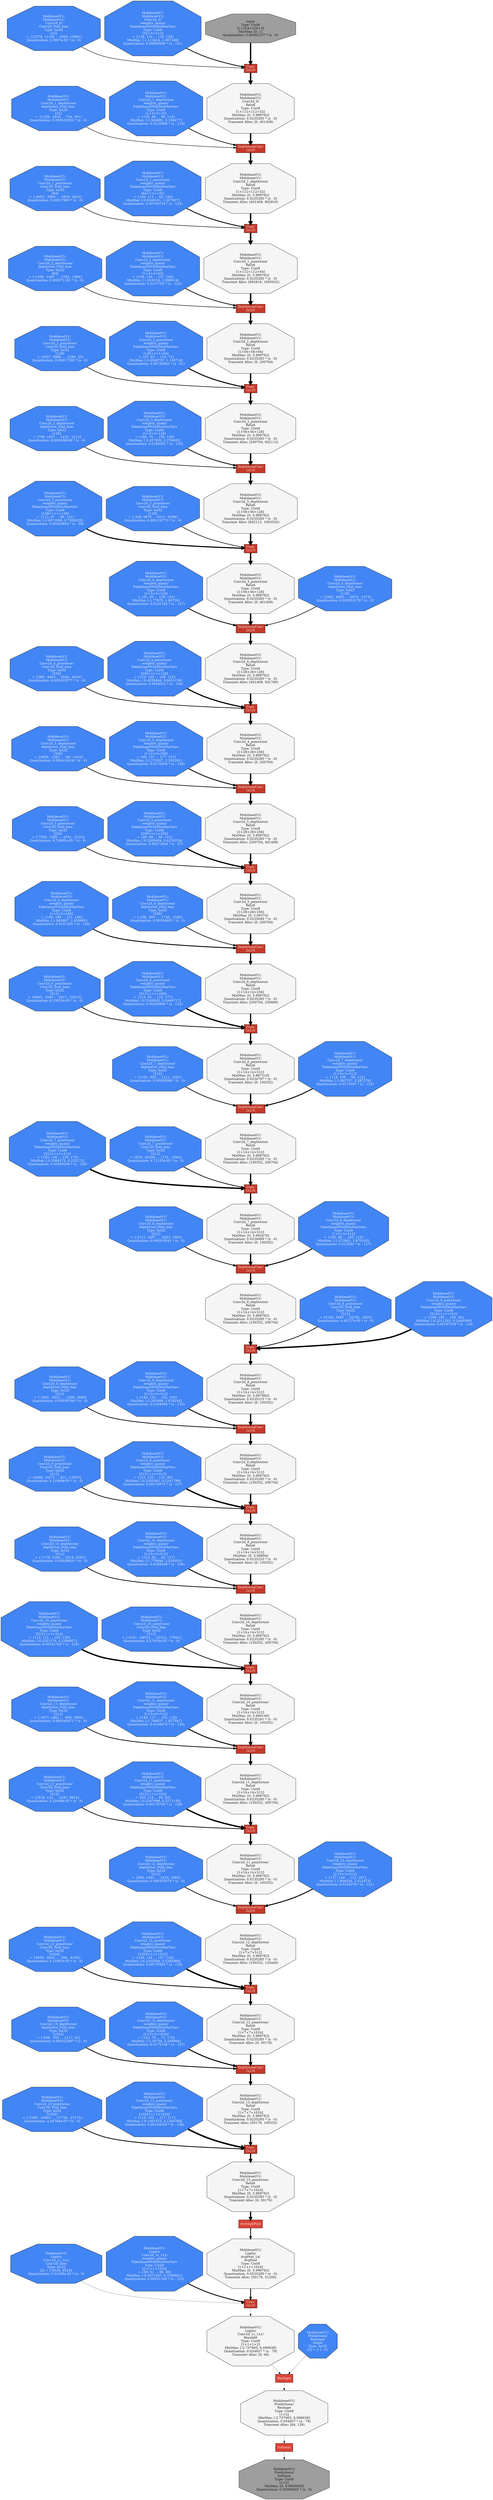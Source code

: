 digraph Computegraph {
	 nslimit=125;
	 "MobilenetV1/Logits/Conv2d_1c_1x1/Conv2D_bias" [label="MobilenetV1/\nLogits/\nConv2d_1c_1x1/\nConv2D_bias\nType: Int32\n[2] = {-8524, 8524}\nQuantization: 5.91008e-05 * (x - 0)", shape=octagon, style=filled, fillcolor="#4285F4", fontcolor = "#FFFFFFDD"];
	 "MobilenetV1/Logits/Conv2d_1c_1x1/weights_quant/FakeQuantWithMinMaxVars" [label="MobilenetV1/\nLogits/\nConv2d_1c_1x1/\nweights_quant/\nFakeQuantWithMinMaxVars\nType: Uint8\n[2×1×1×1024]\n = {88, 61 … 98, 98}\nMinMax: [-0.3071247, 0.3308941]\nQuantization: 0.00251188 * (x - 123)", shape=octagon, style=filled, fillcolor="#4285F4", fontcolor = "#FFFFFFDD"];
	 "MobilenetV1/MobilenetV1/Conv2d_13_pointwise/Conv2D_Fold_bias" [label="MobilenetV1/\nMobilenetV1/\nConv2d_13_pointwise/\nConv2D_Fold_bias\nType: Int32\n[1024]\n = {-1595, -19405 … -17729, -27174}\nQuantization: 2.44764e-05 * (x - 0)", shape=octagon, style=filled, fillcolor="#4285F4", fontcolor = "#FFFFFFDD"];
	 "MobilenetV1/MobilenetV1/Conv2d_13_pointwise/weights_quant/FakeQuantWithMinMaxVars" [label="MobilenetV1/\nMobilenetV1/\nConv2d_13_pointwise/\nweights_quant/\nFakeQuantWithMinMaxVars\nType: Uint8\n[1024×1×1×1024]\n = {116, 102 … 117, 117}\nMinMax: [-0.1301573, 0.1340764]\nQuantization: 0.00104029 * (x - 126)", shape=octagon, style=filled, fillcolor="#4285F4", fontcolor = "#FFFFFFDD"];
	 "MobilenetV1/MobilenetV1/Conv2d_13_depthwise/depthwise_Fold_bias" [label="MobilenetV1/\nMobilenetV1/\nConv2d_13_depthwise/\ndepthwise_Fold_bias\nType: Int32\n[1024]\n = {-656, -709 … 2117, 62}\nQuantization: 0.000412067 * (x - 0)", shape=octagon, style=filled, fillcolor="#4285F4", fontcolor = "#FFFFFFDD"];
	 "MobilenetV1/MobilenetV1/Conv2d_13_depthwise/weights_quant/FakeQuantWithMinMaxVars" [label="MobilenetV1/\nMobilenetV1/\nConv2d_13_depthwise/\nweights_quant/\nFakeQuantWithMinMaxVars\nType: Uint8\n[1×3×3×1024]\n = {123, 79 … 72, 170}\nMinMax: [-2.20758, 2.240864]\nQuantization: 0.0175136 * (x - 127)", shape=octagon, style=filled, fillcolor="#4285F4", fontcolor = "#FFFFFFDD"];
	 "MobilenetV1/MobilenetV1/Conv2d_12_pointwise/Conv2D_Fold_bias" [label="MobilenetV1/\nMobilenetV1/\nConv2d_12_pointwise/\nConv2D_Fold_bias\nType: Int32\n[1024]\n = {4655, -4545 … -304, -9192}\nQuantization: 4.15497e-05 * (x - 0)", shape=octagon, style=filled, fillcolor="#4285F4", fontcolor = "#FFFFFFDD"];
	 "MobilenetV1/MobilenetV1/Conv2d_12_pointwise/weights_quant/FakeQuantWithMinMaxVars" [label="MobilenetV1/\nMobilenetV1/\nConv2d_12_pointwise/\nweights_quant/\nFakeQuantWithMinMaxVars\nType: Uint8\n[1024×1×1×512]\n = {146, 134 … 157, 124}\nMinMax: [-0.2202594, 0.2282869]\nQuantization: 0.00176593 * (x - 126)", shape=octagon, style=filled, fillcolor="#4285F4", fontcolor = "#FFFFFFDD"];
	 "MobilenetV1/MobilenetV1/Conv2d_12_depthwise/depthwise_Fold_bias" [label="MobilenetV1/\nMobilenetV1/\nConv2d_12_depthwise/\ndepthwise_Fold_bias\nType: Int32\n[512]\n = {840, 1462 … -1016, 1663}\nQuantization: 0.000353576 * (x - 0)", shape=octagon, style=filled, fillcolor="#4285F4", fontcolor = "#FFFFFFDD"];
	 "MobilenetV1/MobilenetV1/Conv2d_11_pointwise/Conv2D_Fold_bias" [label="MobilenetV1/\nMobilenetV1/\nConv2d_11_pointwise/\nConv2D_Fold_bias\nType: Int32\n[512]\n = {5518, 124 … -2447, 8812}\nQuantization: 4.20468e-05 * (x - 0)", shape=octagon, style=filled, fillcolor="#4285F4", fontcolor = "#FFFFFFDD"];
	 "MobilenetV1/MobilenetV1/Conv2d_11_pointwise/weights_quant/FakeQuantWithMinMaxVars" [label="MobilenetV1/\nMobilenetV1/\nConv2d_11_pointwise/\nweights_quant/\nFakeQuantWithMinMaxVars\nType: Uint8\n[512×1×1×512]\n = {83, 118 … 85, 93}\nMinMax: [-0.2267996, 0.2271135]\nQuantization: 0.00178706 * (x - 128)", shape=octagon, style=filled, fillcolor="#4285F4", fontcolor = "#FFFFFFDD"];
	 "MobilenetV1/MobilenetV1/Conv2d_11_depthwise/depthwise_Fold_bias" [label="MobilenetV1/\nMobilenetV1/\nConv2d_11_depthwise/\ndepthwise_Fold_bias\nType: Int32\n[512]\n = {-1677, 1482 … -908, 1999}\nQuantization: 0.000345071 * (x - 0)", shape=octagon, style=filled, fillcolor="#4285F4", fontcolor = "#FFFFFFDD"];
	 "MobilenetV1/MobilenetV1/Conv2d_11_depthwise/weights_quant/FakeQuantWithMinMaxVars" [label="MobilenetV1/\nMobilenetV1/\nConv2d_11_depthwise/\nweights_quant/\nFakeQuantWithMinMaxVars\nType: Uint8\n[1×3×3×512]\n = {149, 117 … 155, 118}\nMinMax: [-1.798027, 1.927547]\nQuantization: 0.0146676 * (x - 124)", shape=octagon, style=filled, fillcolor="#4285F4", fontcolor = "#FFFFFFDD"];
	 "MobilenetV1/MobilenetV1/Conv2d_10_pointwise/weights_quant/FakeQuantWithMinMaxVars" [label="MobilenetV1/\nMobilenetV1/\nConv2d_10_pointwise/\nweights_quant/\nFakeQuantWithMinMaxVars\nType: Uint8\n[512×1×1×512]\n = {114, 121 … 105, 139}\nMinMax: [-0.2251376, 0.2364957]\nQuantization: 0.00181745 * (x - 125)", shape=octagon, style=filled, fillcolor="#4285F4", fontcolor = "#FFFFFFDD"];
	 "MobilenetV1/MobilenetV1/Conv2d_10_depthwise/depthwise_Fold_bias" [label="MobilenetV1/\nMobilenetV1/\nConv2d_10_depthwise/\ndepthwise_Fold_bias\nType: Int32\n[512]\n = {-1179, 2189 … 2014, 2291}\nQuantization: 0.00039816 * (x - 0)", shape=octagon, style=filled, fillcolor="#4285F4", fontcolor = "#FFFFFFDD"];
	 "MobilenetV1/MobilenetV1/Conv2d_10_depthwise/weights_quant/FakeQuantWithMinMaxVars" [label="MobilenetV1/\nMobilenetV1/\nConv2d_10_depthwise/\nweights_quant/\nFakeQuantWithMinMaxVars\nType: Uint8\n[1×3×3×512]\n = {123, 90 … 69, 117}\nMinMax: [-1.778846, 2.520053]\nQuantization: 0.0169248 * (x - 106)", shape=octagon, style=filled, fillcolor="#4285F4", fontcolor = "#FFFFFFDD"];
	 "MobilenetV1/MobilenetV1/Conv2d_9_pointwise/Conv2D_Fold_bias" [label="MobilenetV1/\nMobilenetV1/\nConv2d_9_pointwise/\nConv2D_Fold_bias\nType: Int32\n[512]\n = {6666, 14272 … 821, -12055}\nQuantization: 4.11689e-05 * (x - 0)", shape=octagon, style=filled, fillcolor="#4285F4", fontcolor = "#FFFFFFDD"];
	 "MobilenetV1/MobilenetV1/Conv2d_9_pointwise/weights_quant/FakeQuantWithMinMaxVars" [label="MobilenetV1/\nMobilenetV1/\nConv2d_9_pointwise/\nweights_quant/\nFakeQuantWithMinMaxVars\nType: Uint8\n[512×1×1×512]\n = {123, 120 … 123, 90}\nMinMax: [-0.2202561, 0.2241799]\nQuantization: 0.00174975 * (x - 127)", shape=octagon, style=filled, fillcolor="#4285F4", fontcolor = "#FFFFFFDD"];
	 "MobilenetV1/MobilenetV1/Conv2d_9_depthwise/depthwise_Fold_bias" [label="MobilenetV1/\nMobilenetV1/\nConv2d_9_depthwise/\ndepthwise_Fold_bias\nType: Int32\n[512]\n = {-1691, -2012 … -2390, 1680}\nQuantization: 0.00038708 * (x - 0)", shape=octagon, style=filled, fillcolor="#4285F4", fontcolor = "#FFFFFFDD"];
	 "MobilenetV1/MobilenetV1/Conv2d_9_depthwise/weights_quant/FakeQuantWithMinMaxVars" [label="MobilenetV1/\nMobilenetV1/\nConv2d_9_depthwise/\nweights_quant/\nFakeQuantWithMinMaxVars\nType: Uint8\n[1×3×3×512]\n = {144, 152 … 162, 109}\nMinMax: [-2.201689, 1.978245]\nQuantization: 0.0164564 * (x - 135)", shape=octagon, style=filled, fillcolor="#4285F4", fontcolor = "#FFFFFFDD"];
	 "MobilenetV1/MobilenetV1/Conv2d_8_depthwise/depthwise_Fold_bias" [label="MobilenetV1/\nMobilenetV1/\nConv2d_8_depthwise/\ndepthwise_Fold_bias\nType: Int32\n[512]\n = {-2111, 2367 … -2623, 1583}\nQuantization: 0.000318541 * (x - 0)", shape=octagon, style=filled, fillcolor="#4285F4", fontcolor = "#FFFFFFDD"];
	 "MobilenetV1/MobilenetV1/Conv2d_7_pointwise/weights_quant/FakeQuantWithMinMaxVars" [label="MobilenetV1/\nMobilenetV1/\nConv2d_7_pointwise/\nweights_quant/\nFakeQuantWithMinMaxVars\nType: Uint8\n[512×1×1×512]\n = {103, 146 … 159, 170}\nMinMax: [-0.2564275, 0.252172]\nQuantization: 0.00200236 * (x - 129)", shape=octagon, style=filled, fillcolor="#4285F4", fontcolor = "#FFFFFFDD"];
	 "MobilenetV1/MobilenetV1/Conv2d_7_depthwise/depthwise_Fold_bias" [label="MobilenetV1/\nMobilenetV1/\nConv2d_7_depthwise/\ndepthwise_Fold_bias\nType: Int32\n[512]\n = {1161, 852 … 2111, 1561}\nQuantization: 0.00040396 * (x - 0)", shape=octagon, style=filled, fillcolor="#4285F4", fontcolor = "#FFFFFFDD"];
	 "MobilenetV1/MobilenetV1/Conv2d_6_pointwise/Conv2D_Fold_bias" [label="MobilenetV1/\nMobilenetV1/\nConv2d_6_pointwise/\nConv2D_Fold_bias\nType: Int32\n[512]\n = {6645, -2066 … 5017, -20513}\nQuantization: 6.13853e-05 * (x - 0)", shape=octagon, style=filled, fillcolor="#4285F4", fontcolor = "#FFFFFFDD"];
	 "MobilenetV1/MobilenetV1/Conv2d_6_pointwise/weights_quant/FakeQuantWithMinMaxVars" [label="MobilenetV1/\nMobilenetV1/\nConv2d_6_pointwise/\nweights_quant/\nFakeQuantWithMinMaxVars\nType: Uint8\n[512×1×1×256]\n = {114, 93 … 110, 177}\nMinMax: [-0.3160092, 0.3466717]\nQuantization: 0.00260898 * (x - 122)", shape=octagon, style=filled, fillcolor="#4285F4", fontcolor = "#FFFFFFDD"];
	 "MobilenetV1/MobilenetV1/Conv2d_6_depthwise/weights_quant/FakeQuantWithMinMaxVars" [label="MobilenetV1/\nMobilenetV1/\nConv2d_6_depthwise/\nweights_quant/\nFakeQuantWithMinMaxVars\nType: Uint8\n[1×3×3×256]\n = {164, 189 … 151, 148}\nMinMax: [-1.883907, 1.855605]\nQuantization: 0.0147225 * (x - 129)", shape=octagon, style=filled, fillcolor="#4285F4", fontcolor = "#FFFFFFDD"];
	 "MobilenetV1/MobilenetV1/Conv2d_5_pointwise/Conv2D_Fold_bias" [label="MobilenetV1/\nMobilenetV1/\nConv2d_5_pointwise/\nConv2D_Fold_bias\nType: Int32\n[256]\n = {-7585, 1388 … -4701, -5123}\nQuantization: 8.74892e-05 * (x - 0)", shape=octagon, style=filled, fillcolor="#4285F4", fontcolor = "#FFFFFFDD"];
	 "MobilenetV1/MobilenetV1/Conv2d_5_pointwise/weights_quant/FakeQuantWithMinMaxVars" [label="MobilenetV1/\nMobilenetV1/\nConv2d_5_pointwise/\nweights_quant/\nFakeQuantWithMinMaxVars\nType: Uint8\n[256×1×1×256]\n = {89, 99 … 66, 115}\nMinMax: [-0.3205604, 0.6239234]\nQuantization: 0.00371844 * (x - 87)", shape=octagon, style=filled, fillcolor="#4285F4", fontcolor = "#FFFFFFDD"];
	 "MobilenetV1/MobilenetV1/Conv2d_5_depthwise/depthwise_Fold_bias" [label="MobilenetV1/\nMobilenetV1/\nConv2d_5_depthwise/\ndepthwise_Fold_bias\nType: Int32\n[256]\n = {2600, -1383 … -99, -1042}\nQuantization: 0.000415416 * (x - 0)", shape=octagon, style=filled, fillcolor="#4285F4", fontcolor = "#FFFFFFDD"];
	 "MobilenetV1/MobilenetV1/Conv2d_5_depthwise/weights_quant/FakeQuantWithMinMaxVars" [label="MobilenetV1/\nMobilenetV1/\nConv2d_5_depthwise/\nweights_quant/\nFakeQuantWithMinMaxVars\nType: Uint8\n[1×3×3×256]\n = {99, 137 … 177, 137}\nMinMax: [-2.279307, 2.205291]\nQuantization: 0.0176559 * (x - 130)", shape=octagon, style=filled, fillcolor="#4285F4", fontcolor = "#FFFFFFDD"];
	 "MobilenetV1/MobilenetV1/Conv2d_4_pointwise/Conv2D_Fold_bias" [label="MobilenetV1/\nMobilenetV1/\nConv2d_4_pointwise/\nConv2D_Fold_bias\nType: Int32\n[256]\n = {380, -4904 … 4544, -4024}\nQuantization: 0.000103577 * (x - 0)", shape=octagon, style=filled, fillcolor="#4285F4", fontcolor = "#FFFFFFDD"];
	 "MobilenetV1/MobilenetV1/Conv2d_4_pointwise/weights_quant/FakeQuantWithMinMaxVars" [label="MobilenetV1/\nMobilenetV1/\nConv2d_4_pointwise/\nweights_quant/\nFakeQuantWithMinMaxVars\nType: Uint8\n[256×1×1×128]\n = {116, 129 … 109, 125}\nMinMax: [-0.4530444, 0.6651156]\nQuantization: 0.0044022 * (x - 104)", shape=octagon, style=filled, fillcolor="#4285F4", fontcolor = "#FFFFFFDD"];
	 "MobilenetV1/MobilenetV1/Conv2d_4_depthwise/weights_quant/FakeQuantWithMinMaxVars" [label="MobilenetV1/\nMobilenetV1/\nConv2d_4_depthwise/\nweights_quant/\nFakeQuantWithMinMaxVars\nType: Uint8\n[1×3×3×128]\n = {91, 85 … 138, 130}\nMinMax: [-1.77875, 1.80726]\nQuantization: 0.0141182 * (x - 127)", shape=octagon, style=filled, fillcolor="#4285F4", fontcolor = "#FFFFFFDD"];
	 "MobilenetV1/MobilenetV1/Conv2d_3_pointwise/weights_quant/FakeQuantWithMinMaxVars" [label="MobilenetV1/\nMobilenetV1/\nConv2d_3_pointwise/\nweights_quant/\nFakeQuantWithMinMaxVars\nType: Uint8\n[128×1×1×128]\n = {112, 97 … 96, 121}\nMinMax: [-0.4971998, 0.7850025]\nQuantization: 0.00504804 * (x - 99)", shape=octagon, style=filled, fillcolor="#4285F4", fontcolor = "#FFFFFFDD"];
	 "MobilenetV1/MobilenetV1/Conv2d_3_depthwise/depthwise_Fold_bias" [label="MobilenetV1/\nMobilenetV1/\nConv2d_3_depthwise/\ndepthwise_Fold_bias\nType: Int32\n[128]\n = {796, 1837 … 1425, -1214}\nQuantization: 0.000438549 * (x - 0)", shape=octagon, style=filled, fillcolor="#4285F4", fontcolor = "#FFFFFFDD"];
	 "MobilenetV1/MobilenetV1/Conv2d_10_pointwise/Conv2D_Fold_bias" [label="MobilenetV1/\nMobilenetV1/\nConv2d_10_pointwise/\nConv2D_Fold_bias\nType: Int32\n[512]\n = {-4151, -24014 … -22312, -17641}\nQuantization: 4.27619e-05 * (x - 0)", shape=octagon, style=filled, fillcolor="#4285F4", fontcolor = "#FFFFFFDD"];
	 "MobilenetV1/MobilenetV1/Conv2d_3_depthwise/weights_quant/FakeQuantWithMinMaxVars" [label="MobilenetV1/\nMobilenetV1/\nConv2d_3_depthwise/\nweights_quant/\nFakeQuantWithMinMaxVars\nType: Uint8\n[1×3×3×128]\n = {166, 76 … 159, 129}\nMinMax: [-2.457836, 2.276492]\nQuantization: 0.0186391 * (x - 133)", shape=octagon, style=filled, fillcolor="#4285F4", fontcolor = "#FFFFFFDD"];
	 "MobilenetV1/MobilenetV1/Conv2d_2_pointwise/Conv2D_Fold_bias" [label="MobilenetV1/\nMobilenetV1/\nConv2d_2_pointwise/\nConv2D_Fold_bias\nType: Int32\n[128]\n = {4327, 6986 … -2296, 33}\nQuantization: 0.00017198 * (x - 0)", shape=octagon, style=filled, fillcolor="#4285F4", fontcolor = "#FFFFFFDD"];
	 "MobilenetV1/MobilenetV1/Conv2d_2_pointwise/weights_quant/FakeQuantWithMinMaxVars" [label="MobilenetV1/\nMobilenetV1/\nConv2d_2_pointwise/\nweights_quant/\nFakeQuantWithMinMaxVars\nType: Uint8\n[128×1×1×64]\n = {67, 63 … 115, 74}\nMinMax: [-0.6568757, 1.199718]\nQuantization: 0.00730942 * (x - 91)", shape=octagon, style=filled, fillcolor="#4285F4", fontcolor = "#FFFFFFDD"];
	 "MobilenetV1/MobilenetV1/Conv2d_2_depthwise/depthwise_Fold_bias" [label="MobilenetV1/\nMobilenetV1/\nConv2d_2_depthwise/\ndepthwise_Fold_bias\nType: Int32\n[64]\n = {-1556, -1487 … -1355, -1994}\nQuantization: 0.000371191 * (x - 0)", shape=octagon, style=filled, fillcolor="#4285F4", fontcolor = "#FFFFFFDD"];
	 "MobilenetV1/MobilenetV1/Conv2d_2_depthwise/weights_quant/FakeQuantWithMinMaxVars" [label="MobilenetV1/\nMobilenetV1/\nConv2d_2_depthwise/\nweights_quant/\nFakeQuantWithMinMaxVars\nType: Uint8\n[1×3×3×64]\n = {106, 134 … 137, 100}\nMinMax: [-1.918154, 2.089014]\nQuantization: 0.0157763 * (x - 123)", shape=octagon, style=filled, fillcolor="#4285F4", fontcolor = "#FFFFFFDD"];
	 "MobilenetV1/MobilenetV1/Conv2d_1_pointwise/Conv2D_Fold_bias" [label="MobilenetV1/\nMobilenetV1/\nConv2d_1_pointwise/\nConv2D_Fold_bias\nType: Int32\n[64]\n = {-4053, -3866 … -5935, 2842}\nQuantization: 0.00017993 * (x - 0)", shape=octagon, style=filled, fillcolor="#4285F4", fontcolor = "#FFFFFFDD"];
	 "MobilenetV1/MobilenetV1/Conv2d_1_pointwise/weights_quant/FakeQuantWithMinMaxVars" [label="MobilenetV1/\nMobilenetV1/\nConv2d_1_pointwise/\nweights_quant/\nFakeQuantWithMinMaxVars\nType: Uint8\n[64×1×1×32]\n = {148, 113 … 92, 140}\nMinMax: [-0.9346181, 1.007807]\nQuantization: 0.00764734 * (x - 123)", shape=octagon, style=filled, fillcolor="#4285F4", fontcolor = "#FFFFFFDD"];
	 "MobilenetV1/MobilenetV1/Conv2d_1_depthwise/depthwise_Fold_bias" [label="MobilenetV1/\nMobilenetV1/\nConv2d_1_depthwise/\ndepthwise_Fold_bias\nType: Int32\n[32]\n = {1128, -1018 … 734, 501}\nQuantization: 0.000533852 * (x - 0)", shape=octagon, style=filled, fillcolor="#4285F4", fontcolor = "#FFFFFFDD"];
	 "MobilenetV1/MobilenetV1/Conv2d_1_depthwise/weights_quant/FakeQuantWithMinMaxVars" [label="MobilenetV1/\nMobilenetV1/\nConv2d_1_depthwise/\nweights_quant/\nFakeQuantWithMinMaxVars\nType: Uint8\n[1×3×3×32]\n = {105, 96 … 96, 110}\nMinMax: [-2.564681, 3.198477]\nQuantization: 0.0226896 * (x - 114)", shape=octagon, style=filled, fillcolor="#4285F4", fontcolor = "#FFFFFFDD"];
	 "MobilenetV1/MobilenetV1/Conv2d_0/Conv2D_Fold_bias" [label="MobilenetV1/\nMobilenetV1/\nConv2d_0/\nConv2D_Fold_bias\nType: Int32\n[32]\n = {13378, 11108 … 4565, 10891}\nQuantization: 3.3667e-05 * (x - 0)", shape=octagon, style=filled, fillcolor="#4285F4", fontcolor = "#FFFFFFDD"];
	 "MobilenetV1/MobilenetV1/Conv2d_0/weights_quant/FakeQuantWithMinMaxVars" [label="MobilenetV1/\nMobilenetV1/\nConv2d_0/\nweights_quant/\nFakeQuantWithMinMaxVars\nType: Uint8\n[32×3×3×3]\n = {119, 124 … 130, 128}\nMinMax: [-1.113414, 1.067198]\nQuantization: 0.00858509 * (x - 131)", shape=octagon, style=filled, fillcolor="#4285F4", fontcolor = "#FFFFFFDD"];
	 "MobilenetV1/Predictions/Reshape" [label="MobilenetV1/\nPredictions/\nReshape\nType: Uint8\n[1×2]\nMinMax: [-2.737905, 6.099638]\nQuantization: 0.034657 * (x - 79)\nTransient Alloc: [64, 128)", shape=octagon, style=filled, fillcolor="#F5F5F5", fontcolor = "#000000DD"];
	 "MobilenetV1/Logits/Conv2d_1c_1x1/BiasAdd" [label="MobilenetV1/\nLogits/\nConv2d_1c_1x1/\nBiasAdd\nType: Uint8\n[1×1×1×2]\nMinMax: [-2.737905, 6.099638]\nQuantization: 0.034657 * (x - 79)\nTransient Alloc: [0, 64)", shape=octagon, style=filled, fillcolor="#F5F5F5", fontcolor = "#000000DD"];
	 "MobilenetV1/Logits/AvgPool_1a/AvgPool" [label="MobilenetV1/\nLogits/\nAvgPool_1a/\nAvgPool\nType: Uint8\n[1×1×1×1024]\nMinMax: [0, 5.999762]\nQuantization: 0.0235285 * (x - 0)\nTransient Alloc: [50176, 51200)", shape=octagon, style=filled, fillcolor="#F5F5F5", fontcolor = "#000000DD"];
	 "MobilenetV1/MobilenetV1/Conv2d_13_pointwise/Relu6" [label="MobilenetV1/\nMobilenetV1/\nConv2d_13_pointwise/\nRelu6\nType: Uint8\n[1×7×7×1024]\nMinMax: [0, 5.999762]\nQuantization: 0.0235285 * (x - 0)\nTransient Alloc: [0, 50176)", shape=octagon, style=filled, fillcolor="#F5F5F5", fontcolor = "#000000DD"];
	 "MobilenetV1/MobilenetV1/Conv2d_13_depthwise/Relu6" [label="MobilenetV1/\nMobilenetV1/\nConv2d_13_depthwise/\nRelu6\nType: Uint8\n[1×7×7×1024]\nMinMax: [0, 5.999762]\nQuantization: 0.0235285 * (x - 0)\nTransient Alloc: [50176, 100352)", shape=octagon, style=filled, fillcolor="#F5F5F5", fontcolor = "#000000DD"];
	 "MobilenetV1/MobilenetV1/Conv2d_12_depthwise/Relu6" [label="MobilenetV1/\nMobilenetV1/\nConv2d_12_depthwise/\nRelu6\nType: Uint8\n[1×7×7×512]\nMinMax: [0, 5.999762]\nQuantization: 0.0235285 * (x - 0)\nTransient Alloc: [100352, 125440)", shape=octagon, style=filled, fillcolor="#F5F5F5", fontcolor = "#000000DD"];
	 "MobilenetV1/MobilenetV1/Conv2d_8_depthwise/Relu6" [label="MobilenetV1/\nMobilenetV1/\nConv2d_8_depthwise/\nRelu6\nType: Uint8\n[1×14×14×512]\nMinMax: [0, 5.999762]\nQuantization: 0.0235285 * (x - 0)\nTransient Alloc: [100352, 200704)", shape=octagon, style=filled, fillcolor="#F5F5F5", fontcolor = "#000000DD"];
	 "MobilenetV1/MobilenetV1/Conv2d_7_pointwise/Relu6" [label="MobilenetV1/\nMobilenetV1/\nConv2d_7_pointwise/\nRelu6\nType: Uint8\n[1×14×14×512]\nMinMax: [0, 5.992479]\nQuantization: 0.0234999 * (x - 0)\nTransient Alloc: [0, 100352)", shape=octagon, style=filled, fillcolor="#F5F5F5", fontcolor = "#000000DD"];
	 "MobilenetV1/MobilenetV1/Conv2d_6_depthwise/depthwise_Fold_bias" [label="MobilenetV1/\nMobilenetV1/\nConv2d_6_depthwise/\ndepthwise_Fold_bias\nType: Int32\n[256]\n = {-158, -903 … -1745, -1586}\nQuantization: 0.00034605 * (x - 0)", shape=octagon, style=filled, fillcolor="#4285F4", fontcolor = "#FFFFFFDD"];
	 "MobilenetV1/MobilenetV1/Conv2d_10_pointwise/Relu6" [label="MobilenetV1/\nMobilenetV1/\nConv2d_10_pointwise/\nRelu6\nType: Uint8\n[1×14×14×512]\nMinMax: [0, 5.999149]\nQuantization: 0.0235261 * (x - 0)\nTransient Alloc: [0, 100352)", shape=octagon, style=filled, fillcolor="#F5F5F5", fontcolor = "#000000DD"];
	 "MobilenetV1/Predictions/Reshape/shape" [label="MobilenetV1/\nPredictions/\nReshape/\nshape\nType: Int32\n[2] = {-1, 2}", shape=octagon, style=filled, fillcolor="#4285F4", fontcolor = "#FFFFFFDD"];
	 "MobilenetV1/MobilenetV1/Conv2d_2_pointwise/Relu6" [label="MobilenetV1/\nMobilenetV1/\nConv2d_2_pointwise/\nRelu6\nType: Uint8\n[1×56×56×128]\nMinMax: [0, 5.999762]\nQuantization: 0.0235285 * (x - 0)\nTransient Alloc: [200704, 602112)", shape=octagon, style=filled, fillcolor="#F5F5F5", fontcolor = "#000000DD"];
	 "MobilenetV1/MobilenetV1/Conv2d_12_pointwise/Relu6" [label="MobilenetV1/\nMobilenetV1/\nConv2d_12_pointwise/\nRelu6\nType: Uint8\n[1×7×7×1024]\nMinMax: [0, 5.999762]\nQuantization: 0.0235285 * (x - 0)\nTransient Alloc: [0, 50176)", shape=octagon, style=filled, fillcolor="#F5F5F5", fontcolor = "#000000DD"];
	 "MobilenetV1/MobilenetV1/Conv2d_1_pointwise/Relu6" [label="MobilenetV1/\nMobilenetV1/\nConv2d_1_pointwise/\nRelu6\nType: Uint8\n[1×112×112×64]\nMinMax: [0, 5.999762]\nQuantization: 0.0235285 * (x - 0)\nTransient Alloc: [802816, 1605632)", shape=octagon, style=filled, fillcolor="#F5F5F5", fontcolor = "#000000DD"];
	 "input" [label="input\nType: Uint8\n[1×224×224×3]\nMinMax: [0, 1]\nQuantization: 0.00392157 * (x - 0)", shape=octagon, style=filled, fillcolor="#9E9E9E", fontcolor = "#000000DD"];
	 "MobilenetV1/MobilenetV1/Conv2d_9_depthwise/Relu6" [label="MobilenetV1/\nMobilenetV1/\nConv2d_9_depthwise/\nRelu6\nType: Uint8\n[1×14×14×512]\nMinMax: [0, 5.999762]\nQuantization: 0.0235285 * (x - 0)\nTransient Alloc: [100352, 200704)", shape=octagon, style=filled, fillcolor="#F5F5F5", fontcolor = "#000000DD"];
	 "MobilenetV1/MobilenetV1/Conv2d_2_depthwise/Relu6" [label="MobilenetV1/\nMobilenetV1/\nConv2d_2_depthwise/\nRelu6\nType: Uint8\n[1×56×56×64]\nMinMax: [0, 5.999762]\nQuantization: 0.0235285 * (x - 0)\nTransient Alloc: [0, 200704)", shape=octagon, style=filled, fillcolor="#F5F5F5", fontcolor = "#000000DD"];
	 "MobilenetV1/MobilenetV1/Conv2d_0/Relu6" [label="MobilenetV1/\nMobilenetV1/\nConv2d_0/\nRelu6\nType: Uint8\n[1×112×112×32]\nMinMax: [0, 5.999762]\nQuantization: 0.0235285 * (x - 0)\nTransient Alloc: [0, 401408)", shape=octagon, style=filled, fillcolor="#F5F5F5", fontcolor = "#000000DD"];
	 "MobilenetV1/Predictions/Softmax" [label="MobilenetV1/\nPredictions/\nSoftmax\nType: Uint8\n[1×2]\nMinMax: [0, 0.9960938]\nQuantization: 0.00390625 * (x - 0)", shape=octagon, style=filled, fillcolor="#9E9E9E", fontcolor = "#000000DD"];
	 "MobilenetV1/MobilenetV1/Conv2d_11_depthwise/Relu6" [label="MobilenetV1/\nMobilenetV1/\nConv2d_11_depthwise/\nRelu6\nType: Uint8\n[1×14×14×512]\nMinMax: [0, 5.999762]\nQuantization: 0.0235285 * (x - 0)\nTransient Alloc: [100352, 200704)", shape=octagon, style=filled, fillcolor="#F5F5F5", fontcolor = "#000000DD"];
	 "MobilenetV1/MobilenetV1/Conv2d_5_pointwise/Relu6" [label="MobilenetV1/\nMobilenetV1/\nConv2d_5_pointwise/\nRelu6\nType: Uint8\n[1×28×28×256]\nMinMax: [0, 5.99374]\nQuantization: 0.0235049 * (x - 0)\nTransient Alloc: [0, 200704)", shape=octagon, style=filled, fillcolor="#F5F5F5", fontcolor = "#000000DD"];
	 "MobilenetV1/MobilenetV1/Conv2d_3_pointwise/Conv2D_Fold_bias" [label="MobilenetV1/\nMobilenetV1/\nConv2d_3_pointwise/\nConv2D_Fold_bias\nType: Int32\n[128]\n = {-308, 5879 … 5313, -6386}\nQuantization: 0.000118773 * (x - 0)", shape=octagon, style=filled, fillcolor="#4285F4", fontcolor = "#FFFFFFDD"];
	 "MobilenetV1/MobilenetV1/Conv2d_7_pointwise/Conv2D_Fold_bias" [label="MobilenetV1/\nMobilenetV1/\nConv2d_7_pointwise/\nConv2D_Fold_bias\nType: Int32\n[512]\n = {676, -20293 … 1751, -1044}\nQuantization: 4.71125e-05 * (x - 0)", shape=octagon, style=filled, fillcolor="#4285F4", fontcolor = "#FFFFFFDD"];
	 "MobilenetV1/MobilenetV1/Conv2d_8_pointwise/Conv2D_Fold_bias" [label="MobilenetV1/\nMobilenetV1/\nConv2d_8_pointwise/\nConv2D_Fold_bias\nType: Int32\n[512]\n = {5145, 3495 … 16745, -2620}\nQuantization: 4.40727e-05 * (x - 0)", shape=octagon, style=filled, fillcolor="#4285F4", fontcolor = "#FFFFFFDD"];
	 "MobilenetV1/MobilenetV1/Conv2d_6_depthwise/Relu6" [label="MobilenetV1/\nMobilenetV1/\nConv2d_6_depthwise/\nRelu6\nType: Uint8\n[1×14×14×256]\nMinMax: [0, 5.999762]\nQuantization: 0.0235285 * (x - 0)\nTransient Alloc: [200704, 250880)", shape=octagon, style=filled, fillcolor="#F5F5F5", fontcolor = "#000000DD"];
	 "MobilenetV1/MobilenetV1/Conv2d_1_depthwise/Relu6" [label="MobilenetV1/\nMobilenetV1/\nConv2d_1_depthwise/\nRelu6\nType: Uint8\n[1×112×112×32]\nMinMax: [0, 5.999762]\nQuantization: 0.0235285 * (x - 0)\nTransient Alloc: [401408, 802816)", shape=octagon, style=filled, fillcolor="#F5F5F5", fontcolor = "#000000DD"];
	 "MobilenetV1/MobilenetV1/Conv2d_4_pointwise/Relu6" [label="MobilenetV1/\nMobilenetV1/\nConv2d_4_pointwise/\nRelu6\nType: Uint8\n[1×28×28×256]\nMinMax: [0, 5.999762]\nQuantization: 0.0235285 * (x - 0)\nTransient Alloc: [0, 200704)", shape=octagon, style=filled, fillcolor="#F5F5F5", fontcolor = "#000000DD"];
	 "MobilenetV1/MobilenetV1/Conv2d_3_depthwise/Relu6" [label="MobilenetV1/\nMobilenetV1/\nConv2d_3_depthwise/\nRelu6\nType: Uint8\n[1×56×56×128]\nMinMax: [0, 5.999762]\nQuantization: 0.0235285 * (x - 0)\nTransient Alloc: [602112, 1003520)", shape=octagon, style=filled, fillcolor="#F5F5F5", fontcolor = "#000000DD"];
	 "MobilenetV1/MobilenetV1/Conv2d_3_pointwise/Relu6" [label="MobilenetV1/\nMobilenetV1/\nConv2d_3_pointwise/\nRelu6\nType: Uint8\n[1×56×56×128]\nMinMax: [0, 5.999762]\nQuantization: 0.0235285 * (x - 0)\nTransient Alloc: [0, 401408)", shape=octagon, style=filled, fillcolor="#F5F5F5", fontcolor = "#000000DD"];
	 "MobilenetV1/MobilenetV1/Conv2d_4_depthwise/Relu6" [label="MobilenetV1/\nMobilenetV1/\nConv2d_4_depthwise/\nRelu6\nType: Uint8\n[1×28×28×128]\nMinMax: [0, 5.999762]\nQuantization: 0.0235285 * (x - 0)\nTransient Alloc: [401408, 501760)", shape=octagon, style=filled, fillcolor="#F5F5F5", fontcolor = "#000000DD"];
	 "MobilenetV1/MobilenetV1/Conv2d_11_pointwise/Relu6" [label="MobilenetV1/\nMobilenetV1/\nConv2d_11_pointwise/\nRelu6\nType: Uint8\n[1×14×14×512]\nMinMax: [0, 5.999762]\nQuantization: 0.0235285 * (x - 0)\nTransient Alloc: [0, 100352)", shape=octagon, style=filled, fillcolor="#F5F5F5", fontcolor = "#000000DD"];
	 "MobilenetV1/MobilenetV1/Conv2d_12_depthwise/weights_quant/FakeQuantWithMinMaxVars" [label="MobilenetV1/\nMobilenetV1/\nConv2d_12_depthwise/\nweights_quant/\nFakeQuantWithMinMaxVars\nType: Uint8\n[1×3×3×512]\n = {127, 144 … 113, 167}\nMinMax: [-1.804534, 2.012473]\nQuantization: 0.0150276 * (x - 121)", shape=octagon, style=filled, fillcolor="#4285F4", fontcolor = "#FFFFFFDD"];
	 "MobilenetV1/MobilenetV1/Conv2d_6_pointwise/Relu6" [label="MobilenetV1/\nMobilenetV1/\nConv2d_6_pointwise/\nRelu6\nType: Uint8\n[1×14×14×512]\nMinMax: [0, 5.987319]\nQuantization: 0.0234797 * (x - 0)\nTransient Alloc: [0, 100352)", shape=octagon, style=filled, fillcolor="#F5F5F5", fontcolor = "#000000DD"];
	 "MobilenetV1/MobilenetV1/Conv2d_7_depthwise/Relu6" [label="MobilenetV1/\nMobilenetV1/\nConv2d_7_depthwise/\nRelu6\nType: Uint8\n[1×14×14×512]\nMinMax: [0, 5.999762]\nQuantization: 0.0235285 * (x - 0)\nTransient Alloc: [100352, 200704)", shape=octagon, style=filled, fillcolor="#F5F5F5", fontcolor = "#000000DD"];
	 "MobilenetV1/MobilenetV1/Conv2d_8_depthwise/weights_quant/FakeQuantWithMinMaxVars" [label="MobilenetV1/\nMobilenetV1/\nConv2d_8_depthwise/\nweights_quant/\nFakeQuantWithMinMaxVars\nType: Uint8\n[1×3×3×512]\n = {160, 88 … 185, 116}\nMinMax: [-1.572801, 1.870165]\nQuantization: 0.013555 * (x - 117)", shape=octagon, style=filled, fillcolor="#4285F4", fontcolor = "#FFFFFFDD"];
	 "MobilenetV1/MobilenetV1/Conv2d_7_depthwise/weights_quant/FakeQuantWithMinMaxVars" [label="MobilenetV1/\nMobilenetV1/\nConv2d_7_depthwise/\nweights_quant/\nFakeQuantWithMinMaxVars\nType: Uint8\n[1×3×3×512]\n = {114, 108 … 99, 113}\nMinMax: [-2.082707, 2.287276]\nQuantization: 0.0172047 * (x - 122)", shape=octagon, style=filled, fillcolor="#4285F4", fontcolor = "#FFFFFFDD"];
	 "MobilenetV1/MobilenetV1/Conv2d_8_pointwise/weights_quant/FakeQuantWithMinMaxVars" [label="MobilenetV1/\nMobilenetV1/\nConv2d_8_pointwise/\nweights_quant/\nFakeQuantWithMinMaxVars\nType: Uint8\n[512×1×1×512]\n = {180, 195 … 183, 40}\nMinMax: [-0.2311263, 0.2446569]\nQuantization: 0.00187316 * (x - 124)", shape=octagon, style=filled, fillcolor="#4285F4", fontcolor = "#FFFFFFDD"];
	 "MobilenetV1/MobilenetV1/Conv2d_5_depthwise/Relu6" [label="MobilenetV1/\nMobilenetV1/\nConv2d_5_depthwise/\nRelu6\nType: Uint8\n[1×28×28×256]\nMinMax: [0, 5.999762]\nQuantization: 0.0235285 * (x - 0)\nTransient Alloc: [200704, 401408)", shape=octagon, style=filled, fillcolor="#F5F5F5", fontcolor = "#000000DD"];
	 "MobilenetV1/MobilenetV1/Conv2d_8_pointwise/Relu6" [label="MobilenetV1/\nMobilenetV1/\nConv2d_8_pointwise/\nRelu6\nType: Uint8\n[1×14×14×512]\nMinMax: [0, 5.997984]\nQuantization: 0.0235215 * (x - 0)\nTransient Alloc: [0, 100352)", shape=octagon, style=filled, fillcolor="#F5F5F5", fontcolor = "#000000DD"];
	 "MobilenetV1/MobilenetV1/Conv2d_9_pointwise/Relu6" [label="MobilenetV1/\nMobilenetV1/\nConv2d_9_pointwise/\nRelu6\nType: Uint8\n[1×14×14×512]\nMinMax: [0, 5.99894]\nQuantization: 0.0235253 * (x - 0)\nTransient Alloc: [0, 100352)", shape=octagon, style=filled, fillcolor="#F5F5F5", fontcolor = "#000000DD"];
	 "MobilenetV1/MobilenetV1/Conv2d_10_depthwise/Relu6" [label="MobilenetV1/\nMobilenetV1/\nConv2d_10_depthwise/\nRelu6\nType: Uint8\n[1×14×14×512]\nMinMax: [0, 5.999762]\nQuantization: 0.0235285 * (x - 0)\nTransient Alloc: [100352, 200704)", shape=octagon, style=filled, fillcolor="#F5F5F5", fontcolor = "#000000DD"];
	 "MobilenetV1/MobilenetV1/Conv2d_4_depthwise/depthwise_Fold_bias" [label="MobilenetV1/\nMobilenetV1/\nConv2d_4_depthwise/\ndepthwise_Fold_bias\nType: Int32\n[128]\n = {2582, 2603 … -2870, -1373}\nQuantization: 0.000332179 * (x - 0)", shape=octagon, style=filled, fillcolor="#4285F4", fontcolor = "#FFFFFFDD"];
	 "op00000" [label="Conv\n2x2/S", shape=box, style=filled, fillcolor="#C53929", fontcolor = "#FFFFFFDD"];
	 "input" -> "op00000" [penwidth=5.733224, weight=17.199673];
	 "MobilenetV1/MobilenetV1/Conv2d_0/weights_quant/FakeQuantWithMinMaxVars" -> "op00000" [penwidth=3.251629, weight=1.000000];
	 "MobilenetV1/MobilenetV1/Conv2d_0/Conv2D_Fold_bias" -> "op00000" [penwidth=1.666667, weight=1.000000];
	 "op00000" -> "MobilenetV1/MobilenetV1/Conv2d_0/Relu6" [penwidth=6.204903, weight=18.614710];
	 "op00001" [label="DepthwiseConv\n1x1/S", shape=box, style=filled, fillcolor="#C53929", fontcolor = "#FFFFFFDD"];
	 "MobilenetV1/MobilenetV1/Conv2d_0/Relu6" -> "op00001" [penwidth=6.204903, weight=18.614710];
	 "MobilenetV1/MobilenetV1/Conv2d_1_depthwise/weights_quant/FakeQuantWithMinMaxVars" -> "op00001" [penwidth=2.723308, weight=1.000000];
	 "MobilenetV1/MobilenetV1/Conv2d_1_depthwise/depthwise_Fold_bias" -> "op00001" [penwidth=1.666667, weight=1.000000];
	 "op00001" -> "MobilenetV1/MobilenetV1/Conv2d_1_depthwise/Relu6" [penwidth=6.204903, weight=18.614710];
	 "op00002" [label="Conv\n1x1/S", shape=box, style=filled, fillcolor="#C53929", fontcolor = "#FFFFFFDD"];
	 "MobilenetV1/MobilenetV1/Conv2d_1_depthwise/Relu6" -> "op00002" [penwidth=6.204903, weight=18.614710];
	 "MobilenetV1/MobilenetV1/Conv2d_1_pointwise/weights_quant/FakeQuantWithMinMaxVars" -> "op00002" [penwidth=3.666667, weight=1.000000];
	 "MobilenetV1/MobilenetV1/Conv2d_1_pointwise/Conv2D_Fold_bias" -> "op00002" [penwidth=2.000000, weight=1.000000];
	 "op00002" -> "MobilenetV1/MobilenetV1/Conv2d_1_pointwise/Relu6" [penwidth=6.538237, weight=19.614710];
	 "op00003" [label="DepthwiseConv\n2x2/S", shape=box, style=filled, fillcolor="#C53929", fontcolor = "#FFFFFFDD"];
	 "MobilenetV1/MobilenetV1/Conv2d_1_pointwise/Relu6" -> "op00003" [penwidth=6.538237, weight=19.614710];
	 "MobilenetV1/MobilenetV1/Conv2d_2_depthwise/weights_quant/FakeQuantWithMinMaxVars" -> "op00003" [penwidth=3.056642, weight=1.000000];
	 "MobilenetV1/MobilenetV1/Conv2d_2_depthwise/depthwise_Fold_bias" -> "op00003" [penwidth=2.000000, weight=1.000000];
	 "op00003" -> "MobilenetV1/MobilenetV1/Conv2d_2_depthwise/Relu6" [penwidth=5.871570, weight=17.614710];
	 "op00004" [label="Conv\n1x1/S", shape=box, style=filled, fillcolor="#C53929", fontcolor = "#FFFFFFDD"];
	 "MobilenetV1/MobilenetV1/Conv2d_2_depthwise/Relu6" -> "op00004" [penwidth=5.871570, weight=17.614710];
	 "MobilenetV1/MobilenetV1/Conv2d_2_pointwise/weights_quant/FakeQuantWithMinMaxVars" -> "op00004" [penwidth=4.333333, weight=1.000000];
	 "MobilenetV1/MobilenetV1/Conv2d_2_pointwise/Conv2D_Fold_bias" -> "op00004" [penwidth=2.333333, weight=1.000000];
	 "op00004" -> "MobilenetV1/MobilenetV1/Conv2d_2_pointwise/Relu6" [penwidth=6.204903, weight=18.614710];
	 "op00005" [label="DepthwiseConv\n1x1/S", shape=box, style=filled, fillcolor="#C53929", fontcolor = "#FFFFFFDD"];
	 "MobilenetV1/MobilenetV1/Conv2d_2_pointwise/Relu6" -> "op00005" [penwidth=6.204903, weight=18.614710];
	 "MobilenetV1/MobilenetV1/Conv2d_3_depthwise/weights_quant/FakeQuantWithMinMaxVars" -> "op00005" [penwidth=3.389975, weight=1.000000];
	 "MobilenetV1/MobilenetV1/Conv2d_3_depthwise/depthwise_Fold_bias" -> "op00005" [penwidth=2.333333, weight=1.000000];
	 "op00005" -> "MobilenetV1/MobilenetV1/Conv2d_3_depthwise/Relu6" [penwidth=6.204903, weight=18.614710];
	 "op00006" [label="Conv\n1x1/S", shape=box, style=filled, fillcolor="#C53929", fontcolor = "#FFFFFFDD"];
	 "MobilenetV1/MobilenetV1/Conv2d_3_depthwise/Relu6" -> "op00006" [penwidth=6.204903, weight=18.614710];
	 "MobilenetV1/MobilenetV1/Conv2d_3_pointwise/weights_quant/FakeQuantWithMinMaxVars" -> "op00006" [penwidth=4.666667, weight=1.000000];
	 "MobilenetV1/MobilenetV1/Conv2d_3_pointwise/Conv2D_Fold_bias" -> "op00006" [penwidth=2.333333, weight=1.000000];
	 "op00006" -> "MobilenetV1/MobilenetV1/Conv2d_3_pointwise/Relu6" [penwidth=6.204903, weight=18.614710];
	 "op00007" [label="DepthwiseConv\n2x2/S", shape=box, style=filled, fillcolor="#C53929", fontcolor = "#FFFFFFDD"];
	 "MobilenetV1/MobilenetV1/Conv2d_3_pointwise/Relu6" -> "op00007" [penwidth=6.204903, weight=18.614710];
	 "MobilenetV1/MobilenetV1/Conv2d_4_depthwise/weights_quant/FakeQuantWithMinMaxVars" -> "op00007" [penwidth=3.389975, weight=1.000000];
	 "MobilenetV1/MobilenetV1/Conv2d_4_depthwise/depthwise_Fold_bias" -> "op00007" [penwidth=2.333333, weight=1.000000];
	 "op00007" -> "MobilenetV1/MobilenetV1/Conv2d_4_depthwise/Relu6" [penwidth=5.538237, weight=16.614710];
	 "op00008" [label="Conv\n1x1/S", shape=box, style=filled, fillcolor="#C53929", fontcolor = "#FFFFFFDD"];
	 "MobilenetV1/MobilenetV1/Conv2d_4_depthwise/Relu6" -> "op00008" [penwidth=5.538237, weight=16.614710];
	 "MobilenetV1/MobilenetV1/Conv2d_4_pointwise/weights_quant/FakeQuantWithMinMaxVars" -> "op00008" [penwidth=5.000000, weight=1.000000];
	 "MobilenetV1/MobilenetV1/Conv2d_4_pointwise/Conv2D_Fold_bias" -> "op00008" [penwidth=2.666667, weight=1.000000];
	 "op00008" -> "MobilenetV1/MobilenetV1/Conv2d_4_pointwise/Relu6" [penwidth=5.871570, weight=17.614710];
	 "op00009" [label="DepthwiseConv\n1x1/S", shape=box, style=filled, fillcolor="#C53929", fontcolor = "#FFFFFFDD"];
	 "MobilenetV1/MobilenetV1/Conv2d_4_pointwise/Relu6" -> "op00009" [penwidth=5.871570, weight=17.614710];
	 "MobilenetV1/MobilenetV1/Conv2d_5_depthwise/weights_quant/FakeQuantWithMinMaxVars" -> "op00009" [penwidth=3.723308, weight=1.000000];
	 "MobilenetV1/MobilenetV1/Conv2d_5_depthwise/depthwise_Fold_bias" -> "op00009" [penwidth=2.666667, weight=1.000000];
	 "op00009" -> "MobilenetV1/MobilenetV1/Conv2d_5_depthwise/Relu6" [penwidth=5.871570, weight=17.614710];
	 "op00010" [label="Conv\n1x1/S", shape=box, style=filled, fillcolor="#C53929", fontcolor = "#FFFFFFDD"];
	 "MobilenetV1/MobilenetV1/Conv2d_5_depthwise/Relu6" -> "op00010" [penwidth=5.871570, weight=17.614710];
	 "MobilenetV1/MobilenetV1/Conv2d_5_pointwise/weights_quant/FakeQuantWithMinMaxVars" -> "op00010" [penwidth=5.333333, weight=1.000000];
	 "MobilenetV1/MobilenetV1/Conv2d_5_pointwise/Conv2D_Fold_bias" -> "op00010" [penwidth=2.666667, weight=1.000000];
	 "op00010" -> "MobilenetV1/MobilenetV1/Conv2d_5_pointwise/Relu6" [penwidth=5.871570, weight=17.614710];
	 "op00011" [label="DepthwiseConv\n2x2/S", shape=box, style=filled, fillcolor="#C53929", fontcolor = "#FFFFFFDD"];
	 "MobilenetV1/MobilenetV1/Conv2d_5_pointwise/Relu6" -> "op00011" [penwidth=5.871570, weight=17.614710];
	 "MobilenetV1/MobilenetV1/Conv2d_6_depthwise/weights_quant/FakeQuantWithMinMaxVars" -> "op00011" [penwidth=3.723308, weight=1.000000];
	 "MobilenetV1/MobilenetV1/Conv2d_6_depthwise/depthwise_Fold_bias" -> "op00011" [penwidth=2.666667, weight=1.000000];
	 "op00011" -> "MobilenetV1/MobilenetV1/Conv2d_6_depthwise/Relu6" [penwidth=5.204903, weight=15.614710];
	 "op00012" [label="Conv\n1x1/S", shape=box, style=filled, fillcolor="#C53929", fontcolor = "#FFFFFFDD"];
	 "MobilenetV1/MobilenetV1/Conv2d_6_depthwise/Relu6" -> "op00012" [penwidth=5.204903, weight=15.614710];
	 "MobilenetV1/MobilenetV1/Conv2d_6_pointwise/weights_quant/FakeQuantWithMinMaxVars" -> "op00012" [penwidth=5.666667, weight=1.000000];
	 "MobilenetV1/MobilenetV1/Conv2d_6_pointwise/Conv2D_Fold_bias" -> "op00012" [penwidth=3.000000, weight=1.000000];
	 "op00012" -> "MobilenetV1/MobilenetV1/Conv2d_6_pointwise/Relu6" [penwidth=5.538237, weight=16.614710];
	 "op00013" [label="DepthwiseConv\n1x1/S", shape=box, style=filled, fillcolor="#C53929", fontcolor = "#FFFFFFDD"];
	 "MobilenetV1/MobilenetV1/Conv2d_6_pointwise/Relu6" -> "op00013" [penwidth=5.538237, weight=16.614710];
	 "MobilenetV1/MobilenetV1/Conv2d_7_depthwise/weights_quant/FakeQuantWithMinMaxVars" -> "op00013" [penwidth=4.056642, weight=1.000000];
	 "MobilenetV1/MobilenetV1/Conv2d_7_depthwise/depthwise_Fold_bias" -> "op00013" [penwidth=3.000000, weight=1.000000];
	 "op00013" -> "MobilenetV1/MobilenetV1/Conv2d_7_depthwise/Relu6" [penwidth=5.538237, weight=16.614710];
	 "op00014" [label="Conv\n1x1/S", shape=box, style=filled, fillcolor="#C53929", fontcolor = "#FFFFFFDD"];
	 "MobilenetV1/MobilenetV1/Conv2d_7_depthwise/Relu6" -> "op00014" [penwidth=5.538237, weight=16.614710];
	 "MobilenetV1/MobilenetV1/Conv2d_7_pointwise/weights_quant/FakeQuantWithMinMaxVars" -> "op00014" [penwidth=6.000000, weight=1.000000];
	 "MobilenetV1/MobilenetV1/Conv2d_7_pointwise/Conv2D_Fold_bias" -> "op00014" [penwidth=3.000000, weight=1.000000];
	 "op00014" -> "MobilenetV1/MobilenetV1/Conv2d_7_pointwise/Relu6" [penwidth=5.538237, weight=16.614710];
	 "op00015" [label="DepthwiseConv\n1x1/S", shape=box, style=filled, fillcolor="#C53929", fontcolor = "#FFFFFFDD"];
	 "MobilenetV1/MobilenetV1/Conv2d_7_pointwise/Relu6" -> "op00015" [penwidth=5.538237, weight=16.614710];
	 "MobilenetV1/MobilenetV1/Conv2d_8_depthwise/weights_quant/FakeQuantWithMinMaxVars" -> "op00015" [penwidth=4.056642, weight=1.000000];
	 "MobilenetV1/MobilenetV1/Conv2d_8_depthwise/depthwise_Fold_bias" -> "op00015" [penwidth=3.000000, weight=1.000000];
	 "op00015" -> "MobilenetV1/MobilenetV1/Conv2d_8_depthwise/Relu6" [penwidth=5.538237, weight=16.614710];
	 "op00016" [label="Conv\n1x1/S", shape=box, style=filled, fillcolor="#C53929", fontcolor = "#FFFFFFDD"];
	 "MobilenetV1/MobilenetV1/Conv2d_8_depthwise/Relu6" -> "op00016" [penwidth=5.538237, weight=16.614710];
	 "MobilenetV1/MobilenetV1/Conv2d_8_pointwise/weights_quant/FakeQuantWithMinMaxVars" -> "op00016" [penwidth=6.000000, weight=1.000000];
	 "MobilenetV1/MobilenetV1/Conv2d_8_pointwise/Conv2D_Fold_bias" -> "op00016" [penwidth=3.000000, weight=1.000000];
	 "op00016" -> "MobilenetV1/MobilenetV1/Conv2d_8_pointwise/Relu6" [penwidth=5.538237, weight=16.614710];
	 "op00017" [label="DepthwiseConv\n1x1/S", shape=box, style=filled, fillcolor="#C53929", fontcolor = "#FFFFFFDD"];
	 "MobilenetV1/MobilenetV1/Conv2d_8_pointwise/Relu6" -> "op00017" [penwidth=5.538237, weight=16.614710];
	 "MobilenetV1/MobilenetV1/Conv2d_9_depthwise/weights_quant/FakeQuantWithMinMaxVars" -> "op00017" [penwidth=4.056642, weight=1.000000];
	 "MobilenetV1/MobilenetV1/Conv2d_9_depthwise/depthwise_Fold_bias" -> "op00017" [penwidth=3.000000, weight=1.000000];
	 "op00017" -> "MobilenetV1/MobilenetV1/Conv2d_9_depthwise/Relu6" [penwidth=5.538237, weight=16.614710];
	 "op00018" [label="Conv\n1x1/S", shape=box, style=filled, fillcolor="#C53929", fontcolor = "#FFFFFFDD"];
	 "MobilenetV1/MobilenetV1/Conv2d_9_depthwise/Relu6" -> "op00018" [penwidth=5.538237, weight=16.614710];
	 "MobilenetV1/MobilenetV1/Conv2d_9_pointwise/weights_quant/FakeQuantWithMinMaxVars" -> "op00018" [penwidth=6.000000, weight=1.000000];
	 "MobilenetV1/MobilenetV1/Conv2d_9_pointwise/Conv2D_Fold_bias" -> "op00018" [penwidth=3.000000, weight=1.000000];
	 "op00018" -> "MobilenetV1/MobilenetV1/Conv2d_9_pointwise/Relu6" [penwidth=5.538237, weight=16.614710];
	 "op00019" [label="DepthwiseConv\n1x1/S", shape=box, style=filled, fillcolor="#C53929", fontcolor = "#FFFFFFDD"];
	 "MobilenetV1/MobilenetV1/Conv2d_9_pointwise/Relu6" -> "op00019" [penwidth=5.538237, weight=16.614710];
	 "MobilenetV1/MobilenetV1/Conv2d_10_depthwise/weights_quant/FakeQuantWithMinMaxVars" -> "op00019" [penwidth=4.056642, weight=1.000000];
	 "MobilenetV1/MobilenetV1/Conv2d_10_depthwise/depthwise_Fold_bias" -> "op00019" [penwidth=3.000000, weight=1.000000];
	 "op00019" -> "MobilenetV1/MobilenetV1/Conv2d_10_depthwise/Relu6" [penwidth=5.538237, weight=16.614710];
	 "op00020" [label="Conv\n1x1/S", shape=box, style=filled, fillcolor="#C53929", fontcolor = "#FFFFFFDD"];
	 "MobilenetV1/MobilenetV1/Conv2d_10_depthwise/Relu6" -> "op00020" [penwidth=5.538237, weight=16.614710];
	 "MobilenetV1/MobilenetV1/Conv2d_10_pointwise/weights_quant/FakeQuantWithMinMaxVars" -> "op00020" [penwidth=6.000000, weight=1.000000];
	 "MobilenetV1/MobilenetV1/Conv2d_10_pointwise/Conv2D_Fold_bias" -> "op00020" [penwidth=3.000000, weight=1.000000];
	 "op00020" -> "MobilenetV1/MobilenetV1/Conv2d_10_pointwise/Relu6" [penwidth=5.538237, weight=16.614710];
	 "op00021" [label="DepthwiseConv\n1x1/S", shape=box, style=filled, fillcolor="#C53929", fontcolor = "#FFFFFFDD"];
	 "MobilenetV1/MobilenetV1/Conv2d_10_pointwise/Relu6" -> "op00021" [penwidth=5.538237, weight=16.614710];
	 "MobilenetV1/MobilenetV1/Conv2d_11_depthwise/weights_quant/FakeQuantWithMinMaxVars" -> "op00021" [penwidth=4.056642, weight=1.000000];
	 "MobilenetV1/MobilenetV1/Conv2d_11_depthwise/depthwise_Fold_bias" -> "op00021" [penwidth=3.000000, weight=1.000000];
	 "op00021" -> "MobilenetV1/MobilenetV1/Conv2d_11_depthwise/Relu6" [penwidth=5.538237, weight=16.614710];
	 "op00022" [label="Conv\n1x1/S", shape=box, style=filled, fillcolor="#C53929", fontcolor = "#FFFFFFDD"];
	 "MobilenetV1/MobilenetV1/Conv2d_11_depthwise/Relu6" -> "op00022" [penwidth=5.538237, weight=16.614710];
	 "MobilenetV1/MobilenetV1/Conv2d_11_pointwise/weights_quant/FakeQuantWithMinMaxVars" -> "op00022" [penwidth=6.000000, weight=1.000000];
	 "MobilenetV1/MobilenetV1/Conv2d_11_pointwise/Conv2D_Fold_bias" -> "op00022" [penwidth=3.000000, weight=1.000000];
	 "op00022" -> "MobilenetV1/MobilenetV1/Conv2d_11_pointwise/Relu6" [penwidth=5.538237, weight=16.614710];
	 "op00023" [label="DepthwiseConv\n2x2/S", shape=box, style=filled, fillcolor="#C53929", fontcolor = "#FFFFFFDD"];
	 "MobilenetV1/MobilenetV1/Conv2d_11_pointwise/Relu6" -> "op00023" [penwidth=5.538237, weight=16.614710];
	 "MobilenetV1/MobilenetV1/Conv2d_12_depthwise/weights_quant/FakeQuantWithMinMaxVars" -> "op00023" [penwidth=4.056642, weight=1.000000];
	 "MobilenetV1/MobilenetV1/Conv2d_12_depthwise/depthwise_Fold_bias" -> "op00023" [penwidth=3.000000, weight=1.000000];
	 "op00023" -> "MobilenetV1/MobilenetV1/Conv2d_12_depthwise/Relu6" [penwidth=4.871570, weight=14.614710];
	 "op00024" [label="Conv\n1x1/S", shape=box, style=filled, fillcolor="#C53929", fontcolor = "#FFFFFFDD"];
	 "MobilenetV1/MobilenetV1/Conv2d_12_depthwise/Relu6" -> "op00024" [penwidth=4.871570, weight=14.614710];
	 "MobilenetV1/MobilenetV1/Conv2d_12_pointwise/weights_quant/FakeQuantWithMinMaxVars" -> "op00024" [penwidth=6.333333, weight=1.000000];
	 "MobilenetV1/MobilenetV1/Conv2d_12_pointwise/Conv2D_Fold_bias" -> "op00024" [penwidth=3.333333, weight=1.000000];
	 "op00024" -> "MobilenetV1/MobilenetV1/Conv2d_12_pointwise/Relu6" [penwidth=5.204903, weight=15.614710];
	 "op00025" [label="DepthwiseConv\n1x1/S", shape=box, style=filled, fillcolor="#C53929", fontcolor = "#FFFFFFDD"];
	 "MobilenetV1/MobilenetV1/Conv2d_12_pointwise/Relu6" -> "op00025" [penwidth=5.204903, weight=15.614710];
	 "MobilenetV1/MobilenetV1/Conv2d_13_depthwise/weights_quant/FakeQuantWithMinMaxVars" -> "op00025" [penwidth=4.389975, weight=1.000000];
	 "MobilenetV1/MobilenetV1/Conv2d_13_depthwise/depthwise_Fold_bias" -> "op00025" [penwidth=3.333333, weight=1.000000];
	 "op00025" -> "MobilenetV1/MobilenetV1/Conv2d_13_depthwise/Relu6" [penwidth=5.204903, weight=15.614710];
	 "op00026" [label="Conv\n1x1/S", shape=box, style=filled, fillcolor="#C53929", fontcolor = "#FFFFFFDD"];
	 "MobilenetV1/MobilenetV1/Conv2d_13_depthwise/Relu6" -> "op00026" [penwidth=5.204903, weight=15.614710];
	 "MobilenetV1/MobilenetV1/Conv2d_13_pointwise/weights_quant/FakeQuantWithMinMaxVars" -> "op00026" [penwidth=6.666667, weight=1.000000];
	 "MobilenetV1/MobilenetV1/Conv2d_13_pointwise/Conv2D_Fold_bias" -> "op00026" [penwidth=3.333333, weight=1.000000];
	 "op00026" -> "MobilenetV1/MobilenetV1/Conv2d_13_pointwise/Relu6" [penwidth=5.204903, weight=15.614710];
	 "op00027" [label="AveragePool", shape=box, style=filled, fillcolor="#DB4437", fontcolor = "#FFFFFFDD"];
	 "MobilenetV1/MobilenetV1/Conv2d_13_pointwise/Relu6" -> "op00027" [penwidth=5.204903, weight=15.614710];
	 "op00027" -> "MobilenetV1/Logits/AvgPool_1a/AvgPool" [penwidth=3.333333, weight=10.000000];
	 "op00028" [label="Conv\n1x1/S", shape=box, style=filled, fillcolor="#C53929", fontcolor = "#FFFFFFDD"];
	 "MobilenetV1/Logits/AvgPool_1a/AvgPool" -> "op00028" [penwidth=3.333333, weight=10.000000];
	 "MobilenetV1/Logits/Conv2d_1c_1x1/weights_quant/FakeQuantWithMinMaxVars" -> "op00028" [penwidth=3.666667, weight=1.000000];
	 "MobilenetV1/Logits/Conv2d_1c_1x1/Conv2D_bias" -> "op00028" [penwidth=0.500000, weight=1.000000];
	 "op00028" -> "MobilenetV1/Logits/Conv2d_1c_1x1/BiasAdd" [penwidth=0.500000, weight=1.000000];
	 "op00029" [label="Reshape", shape=box, style=filled, fillcolor="#DB4437", fontcolor = "#FFFFFFDD"];
	 "MobilenetV1/Logits/Conv2d_1c_1x1/BiasAdd" -> "op00029" [penwidth=0.500000, weight=1.000000];
	 "MobilenetV1/Predictions/Reshape/shape" -> "op00029" [penwidth=0.500000, weight=1.000000];
	 "op00029" -> "MobilenetV1/Predictions/Reshape" [penwidth=0.500000, weight=1.000000];
	 "op00030" [label="Softmax", shape=box, style=filled, fillcolor="#DB4437", fontcolor = "#FFFFFFDD"];
	 "MobilenetV1/Predictions/Reshape" -> "op00030" [penwidth=0.500000, weight=1.000000];
	 "op00030" -> "MobilenetV1/Predictions/Softmax" [penwidth=0.500000, weight=1.000000];
}

